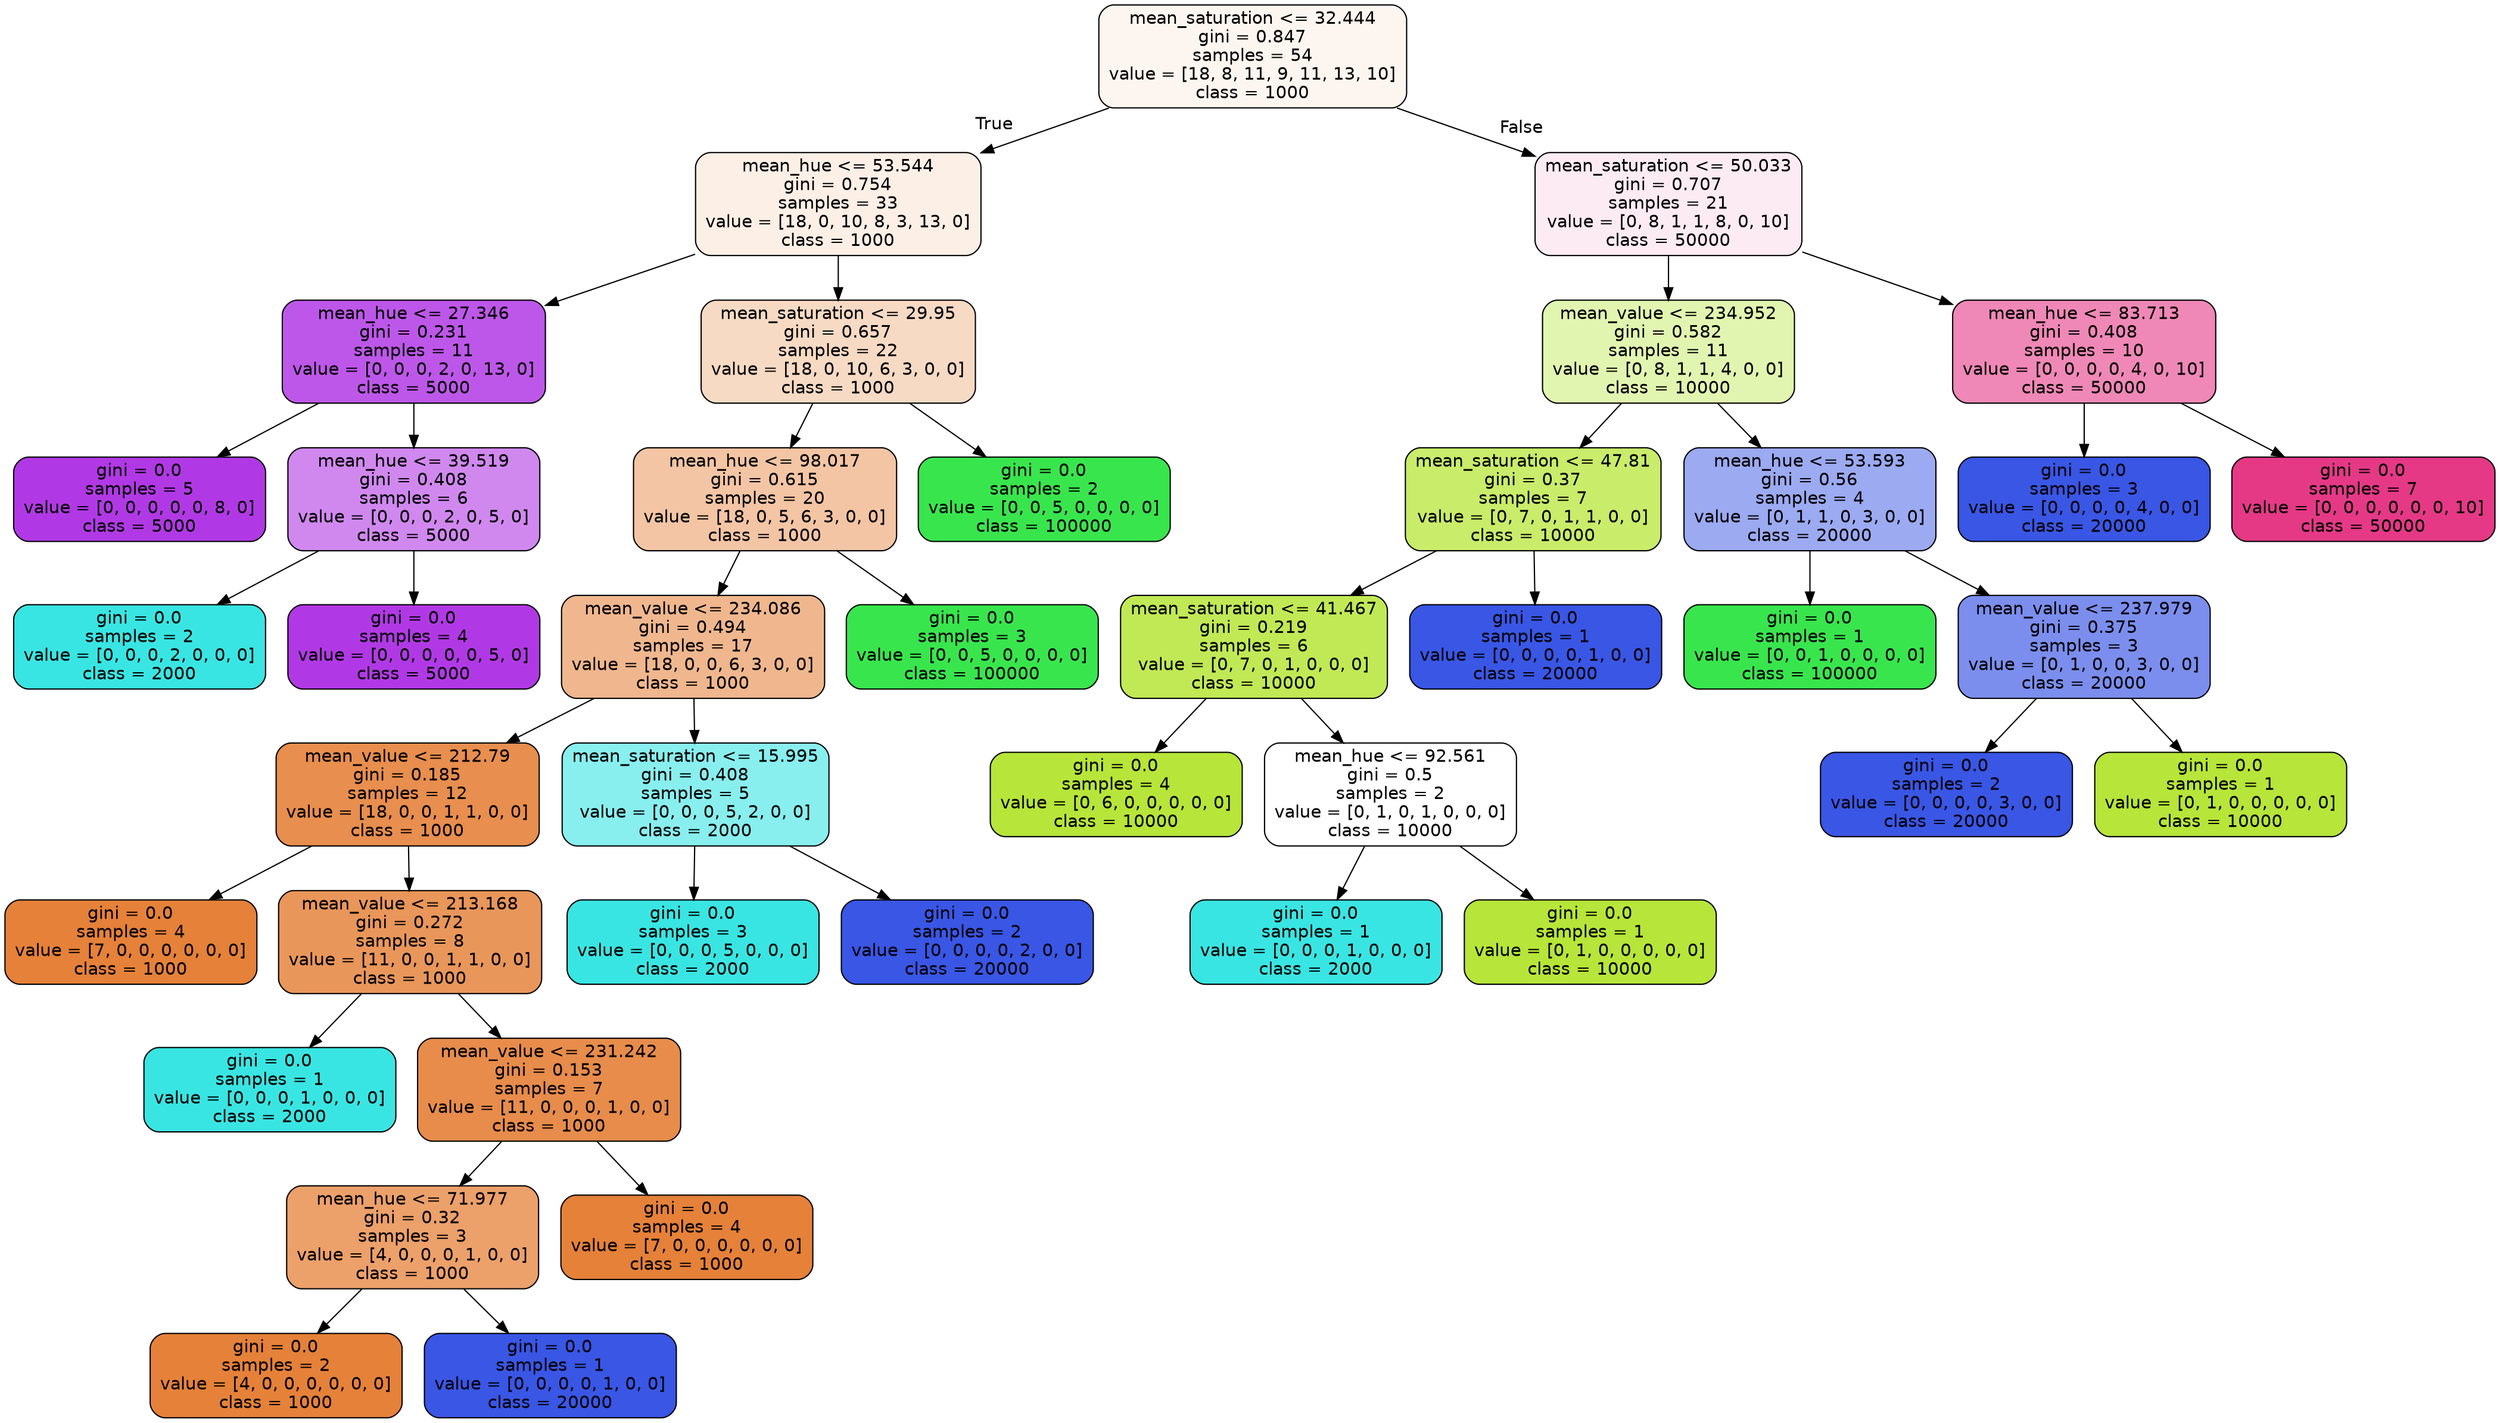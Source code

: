 digraph Tree {
node [shape=box, style="filled, rounded", color="black", fontname="helvetica"] ;
edge [fontname="helvetica"] ;
0 [label="mean_saturation <= 32.444\ngini = 0.847\nsamples = 54\nvalue = [18, 8, 11, 9, 11, 13, 10]\nclass = 1000", fillcolor="#fdf6f0"] ;
1 [label="mean_hue <= 53.544\ngini = 0.754\nsamples = 33\nvalue = [18, 0, 10, 8, 3, 13, 0]\nclass = 1000", fillcolor="#fcefe6"] ;
0 -> 1 [labeldistance=2.5, labelangle=45, headlabel="True"] ;
2 [label="mean_hue <= 27.346\ngini = 0.231\nsamples = 11\nvalue = [0, 0, 0, 2, 0, 13, 0]\nclass = 5000", fillcolor="#bd57e9"] ;
1 -> 2 ;
3 [label="gini = 0.0\nsamples = 5\nvalue = [0, 0, 0, 0, 0, 8, 0]\nclass = 5000", fillcolor="#b139e5"] ;
2 -> 3 ;
4 [label="mean_hue <= 39.519\ngini = 0.408\nsamples = 6\nvalue = [0, 0, 0, 2, 0, 5, 0]\nclass = 5000", fillcolor="#d088ef"] ;
2 -> 4 ;
5 [label="gini = 0.0\nsamples = 2\nvalue = [0, 0, 0, 2, 0, 0, 0]\nclass = 2000", fillcolor="#39e5e2"] ;
4 -> 5 ;
6 [label="gini = 0.0\nsamples = 4\nvalue = [0, 0, 0, 0, 0, 5, 0]\nclass = 5000", fillcolor="#b139e5"] ;
4 -> 6 ;
7 [label="mean_saturation <= 29.95\ngini = 0.657\nsamples = 22\nvalue = [18, 0, 10, 6, 3, 0, 0]\nclass = 1000", fillcolor="#f7dac4"] ;
1 -> 7 ;
8 [label="mean_hue <= 98.017\ngini = 0.615\nsamples = 20\nvalue = [18, 0, 5, 6, 3, 0, 0]\nclass = 1000", fillcolor="#f3c5a4"] ;
7 -> 8 ;
9 [label="mean_value <= 234.086\ngini = 0.494\nsamples = 17\nvalue = [18, 0, 0, 6, 3, 0, 0]\nclass = 1000", fillcolor="#f0b78e"] ;
8 -> 9 ;
10 [label="mean_value <= 212.79\ngini = 0.185\nsamples = 12\nvalue = [18, 0, 0, 1, 1, 0, 0]\nclass = 1000", fillcolor="#e88e4e"] ;
9 -> 10 ;
11 [label="gini = 0.0\nsamples = 4\nvalue = [7, 0, 0, 0, 0, 0, 0]\nclass = 1000", fillcolor="#e58139"] ;
10 -> 11 ;
12 [label="mean_value <= 213.168\ngini = 0.272\nsamples = 8\nvalue = [11, 0, 0, 1, 1, 0, 0]\nclass = 1000", fillcolor="#e9965a"] ;
10 -> 12 ;
13 [label="gini = 0.0\nsamples = 1\nvalue = [0, 0, 0, 1, 0, 0, 0]\nclass = 2000", fillcolor="#39e5e2"] ;
12 -> 13 ;
14 [label="mean_value <= 231.242\ngini = 0.153\nsamples = 7\nvalue = [11, 0, 0, 0, 1, 0, 0]\nclass = 1000", fillcolor="#e78c4b"] ;
12 -> 14 ;
15 [label="mean_hue <= 71.977\ngini = 0.32\nsamples = 3\nvalue = [4, 0, 0, 0, 1, 0, 0]\nclass = 1000", fillcolor="#eca06a"] ;
14 -> 15 ;
16 [label="gini = 0.0\nsamples = 2\nvalue = [4, 0, 0, 0, 0, 0, 0]\nclass = 1000", fillcolor="#e58139"] ;
15 -> 16 ;
17 [label="gini = 0.0\nsamples = 1\nvalue = [0, 0, 0, 0, 1, 0, 0]\nclass = 20000", fillcolor="#3956e5"] ;
15 -> 17 ;
18 [label="gini = 0.0\nsamples = 4\nvalue = [7, 0, 0, 0, 0, 0, 0]\nclass = 1000", fillcolor="#e58139"] ;
14 -> 18 ;
19 [label="mean_saturation <= 15.995\ngini = 0.408\nsamples = 5\nvalue = [0, 0, 0, 5, 2, 0, 0]\nclass = 2000", fillcolor="#88efee"] ;
9 -> 19 ;
20 [label="gini = 0.0\nsamples = 3\nvalue = [0, 0, 0, 5, 0, 0, 0]\nclass = 2000", fillcolor="#39e5e2"] ;
19 -> 20 ;
21 [label="gini = 0.0\nsamples = 2\nvalue = [0, 0, 0, 0, 2, 0, 0]\nclass = 20000", fillcolor="#3956e5"] ;
19 -> 21 ;
22 [label="gini = 0.0\nsamples = 3\nvalue = [0, 0, 5, 0, 0, 0, 0]\nclass = 100000", fillcolor="#39e54d"] ;
8 -> 22 ;
23 [label="gini = 0.0\nsamples = 2\nvalue = [0, 0, 5, 0, 0, 0, 0]\nclass = 100000", fillcolor="#39e54d"] ;
7 -> 23 ;
24 [label="mean_saturation <= 50.033\ngini = 0.707\nsamples = 21\nvalue = [0, 8, 1, 1, 8, 0, 10]\nclass = 50000", fillcolor="#fcebf3"] ;
0 -> 24 [labeldistance=2.5, labelangle=-45, headlabel="False"] ;
25 [label="mean_value <= 234.952\ngini = 0.582\nsamples = 11\nvalue = [0, 8, 1, 1, 4, 0, 0]\nclass = 10000", fillcolor="#e2f5b0"] ;
24 -> 25 ;
26 [label="mean_saturation <= 47.81\ngini = 0.37\nsamples = 7\nvalue = [0, 7, 0, 1, 1, 0, 0]\nclass = 10000", fillcolor="#c9ec6a"] ;
25 -> 26 ;
27 [label="mean_saturation <= 41.467\ngini = 0.219\nsamples = 6\nvalue = [0, 7, 0, 1, 0, 0, 0]\nclass = 10000", fillcolor="#c1e955"] ;
26 -> 27 ;
28 [label="gini = 0.0\nsamples = 4\nvalue = [0, 6, 0, 0, 0, 0, 0]\nclass = 10000", fillcolor="#b7e539"] ;
27 -> 28 ;
29 [label="mean_hue <= 92.561\ngini = 0.5\nsamples = 2\nvalue = [0, 1, 0, 1, 0, 0, 0]\nclass = 10000", fillcolor="#ffffff"] ;
27 -> 29 ;
30 [label="gini = 0.0\nsamples = 1\nvalue = [0, 0, 0, 1, 0, 0, 0]\nclass = 2000", fillcolor="#39e5e2"] ;
29 -> 30 ;
31 [label="gini = 0.0\nsamples = 1\nvalue = [0, 1, 0, 0, 0, 0, 0]\nclass = 10000", fillcolor="#b7e539"] ;
29 -> 31 ;
32 [label="gini = 0.0\nsamples = 1\nvalue = [0, 0, 0, 0, 1, 0, 0]\nclass = 20000", fillcolor="#3956e5"] ;
26 -> 32 ;
33 [label="mean_hue <= 53.593\ngini = 0.56\nsamples = 4\nvalue = [0, 1, 1, 0, 3, 0, 0]\nclass = 20000", fillcolor="#9caaf2"] ;
25 -> 33 ;
34 [label="gini = 0.0\nsamples = 1\nvalue = [0, 0, 1, 0, 0, 0, 0]\nclass = 100000", fillcolor="#39e54d"] ;
33 -> 34 ;
35 [label="mean_value <= 237.979\ngini = 0.375\nsamples = 3\nvalue = [0, 1, 0, 0, 3, 0, 0]\nclass = 20000", fillcolor="#7b8eee"] ;
33 -> 35 ;
36 [label="gini = 0.0\nsamples = 2\nvalue = [0, 0, 0, 0, 3, 0, 0]\nclass = 20000", fillcolor="#3956e5"] ;
35 -> 36 ;
37 [label="gini = 0.0\nsamples = 1\nvalue = [0, 1, 0, 0, 0, 0, 0]\nclass = 10000", fillcolor="#b7e539"] ;
35 -> 37 ;
38 [label="mean_hue <= 83.713\ngini = 0.408\nsamples = 10\nvalue = [0, 0, 0, 0, 4, 0, 10]\nclass = 50000", fillcolor="#ef88b6"] ;
24 -> 38 ;
39 [label="gini = 0.0\nsamples = 3\nvalue = [0, 0, 0, 0, 4, 0, 0]\nclass = 20000", fillcolor="#3956e5"] ;
38 -> 39 ;
40 [label="gini = 0.0\nsamples = 7\nvalue = [0, 0, 0, 0, 0, 0, 10]\nclass = 50000", fillcolor="#e53986"] ;
38 -> 40 ;
}